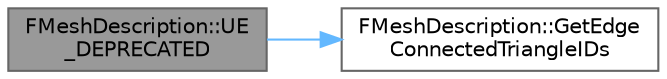 digraph "FMeshDescription::UE_DEPRECATED"
{
 // INTERACTIVE_SVG=YES
 // LATEX_PDF_SIZE
  bgcolor="transparent";
  edge [fontname=Helvetica,fontsize=10,labelfontname=Helvetica,labelfontsize=10];
  node [fontname=Helvetica,fontsize=10,shape=box,height=0.2,width=0.4];
  rankdir="LR";
  Node1 [id="Node000001",label="FMeshDescription::UE\l_DEPRECATED",height=0.2,width=0.4,color="gray40", fillcolor="grey60", style="filled", fontcolor="black",tooltip=" "];
  Node1 -> Node2 [id="edge1_Node000001_Node000002",color="steelblue1",style="solid",tooltip=" "];
  Node2 [id="Node000002",label="FMeshDescription::GetEdge\lConnectedTriangleIDs",height=0.2,width=0.4,color="grey40", fillcolor="white", style="filled",URL="$da/d5f/structFMeshDescription.html#a6d1e311da25351de02d3d37e9fcc09e2",tooltip="Returns reference to an array of triangle IDs connected to this edge."];
}
